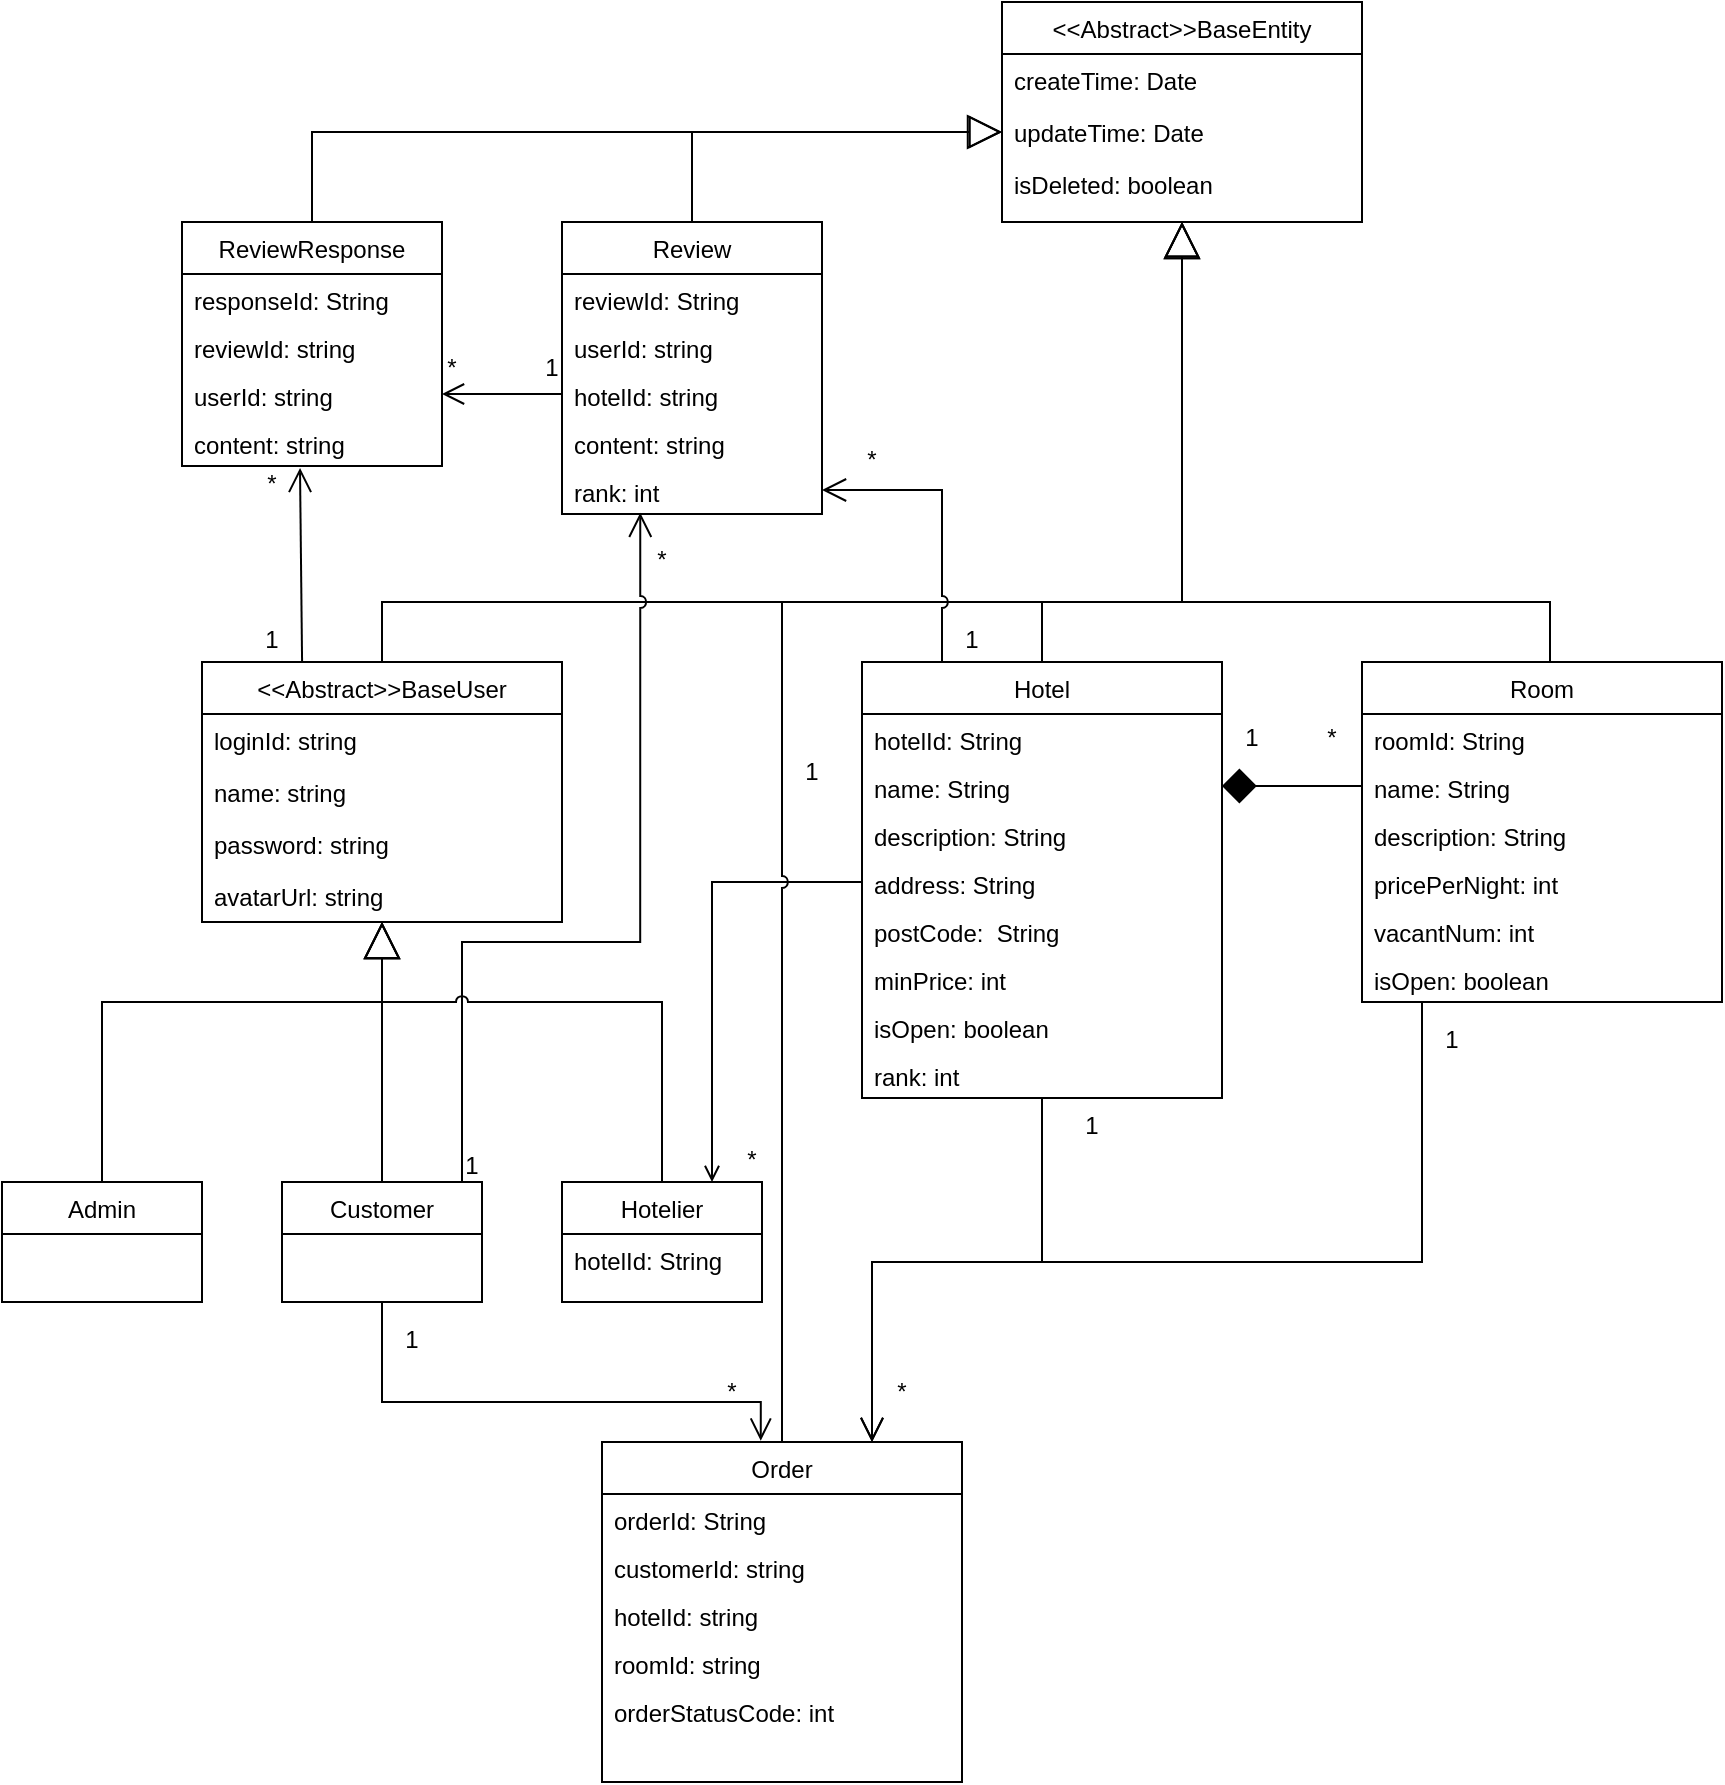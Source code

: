 <mxfile version="20.2.3" type="github">
  <diagram id="C5RBs43oDa-KdzZeNtuy" name="Page-1">
    <mxGraphModel dx="1394" dy="699" grid="1" gridSize="10" guides="1" tooltips="1" connect="1" arrows="1" fold="1" page="1" pageScale="1" pageWidth="827" pageHeight="1169" math="0" shadow="0">
      <root>
        <mxCell id="WIyWlLk6GJQsqaUBKTNV-0" />
        <mxCell id="WIyWlLk6GJQsqaUBKTNV-1" parent="WIyWlLk6GJQsqaUBKTNV-0" />
        <mxCell id="auJOayeI8-Ruqiid-69b-0" value="&lt;&lt;Abstract&gt;&gt;BaseEntity" style="swimlane;fontStyle=0;align=center;verticalAlign=top;childLayout=stackLayout;horizontal=1;startSize=26;horizontalStack=0;resizeParent=1;resizeLast=0;collapsible=1;marginBottom=0;rounded=0;shadow=0;strokeWidth=1;" vertex="1" parent="WIyWlLk6GJQsqaUBKTNV-1">
          <mxGeometry x="140" y="100" width="180" height="110" as="geometry">
            <mxRectangle x="130" y="380" width="160" height="26" as="alternateBounds" />
          </mxGeometry>
        </mxCell>
        <mxCell id="auJOayeI8-Ruqiid-69b-1" value="createTime: Date" style="text;align=left;verticalAlign=top;spacingLeft=4;spacingRight=4;overflow=hidden;rotatable=0;points=[[0,0.5],[1,0.5]];portConstraint=eastwest;" vertex="1" parent="auJOayeI8-Ruqiid-69b-0">
          <mxGeometry y="26" width="180" height="26" as="geometry" />
        </mxCell>
        <mxCell id="auJOayeI8-Ruqiid-69b-2" value="updateTime: Date" style="text;align=left;verticalAlign=top;spacingLeft=4;spacingRight=4;overflow=hidden;rotatable=0;points=[[0,0.5],[1,0.5]];portConstraint=eastwest;rounded=0;shadow=0;html=0;" vertex="1" parent="auJOayeI8-Ruqiid-69b-0">
          <mxGeometry y="52" width="180" height="26" as="geometry" />
        </mxCell>
        <mxCell id="auJOayeI8-Ruqiid-69b-6" value="isDeleted: boolean" style="text;align=left;verticalAlign=top;spacingLeft=4;spacingRight=4;overflow=hidden;rotatable=0;points=[[0,0.5],[1,0.5]];portConstraint=eastwest;rounded=0;shadow=0;html=0;" vertex="1" parent="auJOayeI8-Ruqiid-69b-0">
          <mxGeometry y="78" width="180" height="26" as="geometry" />
        </mxCell>
        <mxCell id="auJOayeI8-Ruqiid-69b-11" style="edgeStyle=orthogonalEdgeStyle;rounded=0;orthogonalLoop=1;jettySize=auto;html=1;entryX=0.5;entryY=1;entryDx=0;entryDy=0;exitX=0.5;exitY=0;exitDx=0;exitDy=0;endArrow=block;endFill=0;strokeWidth=1;endSize=16;" edge="1" parent="WIyWlLk6GJQsqaUBKTNV-1" source="auJOayeI8-Ruqiid-69b-7" target="auJOayeI8-Ruqiid-69b-0">
          <mxGeometry relative="1" as="geometry">
            <Array as="points">
              <mxPoint x="-170" y="400" />
              <mxPoint x="230" y="400" />
            </Array>
          </mxGeometry>
        </mxCell>
        <mxCell id="auJOayeI8-Ruqiid-69b-82" style="edgeStyle=orthogonalEdgeStyle;rounded=0;jumpStyle=arc;orthogonalLoop=1;jettySize=auto;html=1;entryX=0.454;entryY=1.04;entryDx=0;entryDy=0;entryPerimeter=0;startArrow=none;startFill=0;endArrow=open;endFill=0;startSize=15;endSize=10;targetPerimeterSpacing=0;strokeWidth=1;exitX=0.278;exitY=0;exitDx=0;exitDy=0;exitPerimeter=0;" edge="1" parent="WIyWlLk6GJQsqaUBKTNV-1" source="auJOayeI8-Ruqiid-69b-7" target="auJOayeI8-Ruqiid-69b-68">
          <mxGeometry relative="1" as="geometry" />
        </mxCell>
        <mxCell id="auJOayeI8-Ruqiid-69b-7" value="&lt;&lt;Abstract&gt;&gt;BaseUser" style="swimlane;fontStyle=0;align=center;verticalAlign=top;childLayout=stackLayout;horizontal=1;startSize=26;horizontalStack=0;resizeParent=1;resizeLast=0;collapsible=1;marginBottom=0;rounded=0;shadow=0;strokeWidth=1;" vertex="1" parent="WIyWlLk6GJQsqaUBKTNV-1">
          <mxGeometry x="-260" y="430" width="180" height="130" as="geometry">
            <mxRectangle x="130" y="380" width="160" height="26" as="alternateBounds" />
          </mxGeometry>
        </mxCell>
        <mxCell id="auJOayeI8-Ruqiid-69b-8" value="loginId: string" style="text;align=left;verticalAlign=top;spacingLeft=4;spacingRight=4;overflow=hidden;rotatable=0;points=[[0,0.5],[1,0.5]];portConstraint=eastwest;" vertex="1" parent="auJOayeI8-Ruqiid-69b-7">
          <mxGeometry y="26" width="180" height="26" as="geometry" />
        </mxCell>
        <mxCell id="auJOayeI8-Ruqiid-69b-47" value="name: string" style="text;align=left;verticalAlign=top;spacingLeft=4;spacingRight=4;overflow=hidden;rotatable=0;points=[[0,0.5],[1,0.5]];portConstraint=eastwest;" vertex="1" parent="auJOayeI8-Ruqiid-69b-7">
          <mxGeometry y="52" width="180" height="26" as="geometry" />
        </mxCell>
        <mxCell id="auJOayeI8-Ruqiid-69b-9" value="password: string" style="text;align=left;verticalAlign=top;spacingLeft=4;spacingRight=4;overflow=hidden;rotatable=0;points=[[0,0.5],[1,0.5]];portConstraint=eastwest;rounded=0;shadow=0;html=0;" vertex="1" parent="auJOayeI8-Ruqiid-69b-7">
          <mxGeometry y="78" width="180" height="26" as="geometry" />
        </mxCell>
        <mxCell id="auJOayeI8-Ruqiid-69b-10" value="avatarUrl: string" style="text;align=left;verticalAlign=top;spacingLeft=4;spacingRight=4;overflow=hidden;rotatable=0;points=[[0,0.5],[1,0.5]];portConstraint=eastwest;rounded=0;shadow=0;html=0;" vertex="1" parent="auJOayeI8-Ruqiid-69b-7">
          <mxGeometry y="104" width="180" height="26" as="geometry" />
        </mxCell>
        <mxCell id="auJOayeI8-Ruqiid-69b-16" style="edgeStyle=orthogonalEdgeStyle;rounded=0;orthogonalLoop=1;jettySize=auto;html=1;entryX=0.5;entryY=1;entryDx=0;entryDy=0;endArrow=block;endFill=0;endSize=16;strokeWidth=1;exitX=0.5;exitY=0;exitDx=0;exitDy=0;" edge="1" parent="WIyWlLk6GJQsqaUBKTNV-1" source="auJOayeI8-Ruqiid-69b-12" target="auJOayeI8-Ruqiid-69b-7">
          <mxGeometry relative="1" as="geometry">
            <Array as="points">
              <mxPoint x="-310" y="600" />
              <mxPoint x="-170" y="600" />
            </Array>
          </mxGeometry>
        </mxCell>
        <mxCell id="auJOayeI8-Ruqiid-69b-12" value="Admin" style="swimlane;fontStyle=0;align=center;verticalAlign=top;childLayout=stackLayout;horizontal=1;startSize=26;horizontalStack=0;resizeParent=1;resizeLast=0;collapsible=1;marginBottom=0;rounded=0;shadow=0;strokeWidth=1;" vertex="1" parent="WIyWlLk6GJQsqaUBKTNV-1">
          <mxGeometry x="-360" y="690" width="100" height="60" as="geometry">
            <mxRectangle x="130" y="380" width="160" height="26" as="alternateBounds" />
          </mxGeometry>
        </mxCell>
        <mxCell id="auJOayeI8-Ruqiid-69b-18" style="edgeStyle=orthogonalEdgeStyle;rounded=0;orthogonalLoop=1;jettySize=auto;html=1;endArrow=block;endFill=0;endSize=16;strokeWidth=1;" edge="1" parent="WIyWlLk6GJQsqaUBKTNV-1" source="auJOayeI8-Ruqiid-69b-17">
          <mxGeometry relative="1" as="geometry">
            <mxPoint x="-170" y="560" as="targetPoint" />
          </mxGeometry>
        </mxCell>
        <mxCell id="auJOayeI8-Ruqiid-69b-62" style="edgeStyle=orthogonalEdgeStyle;rounded=0;orthogonalLoop=1;jettySize=auto;html=1;entryX=0.441;entryY=-0.004;entryDx=0;entryDy=0;entryPerimeter=0;startArrow=none;startFill=0;endArrow=open;endFill=0;startSize=15;endSize=9;targetPerimeterSpacing=0;strokeWidth=1;" edge="1" parent="WIyWlLk6GJQsqaUBKTNV-1" source="auJOayeI8-Ruqiid-69b-17" target="auJOayeI8-Ruqiid-69b-21">
          <mxGeometry relative="1" as="geometry">
            <Array as="points">
              <mxPoint x="-170" y="800" />
              <mxPoint x="19" y="800" />
            </Array>
          </mxGeometry>
        </mxCell>
        <mxCell id="auJOayeI8-Ruqiid-69b-79" style="edgeStyle=orthogonalEdgeStyle;rounded=0;jumpStyle=arc;orthogonalLoop=1;jettySize=auto;html=1;startArrow=none;startFill=0;endArrow=open;endFill=0;startSize=15;endSize=10;targetPerimeterSpacing=0;strokeWidth=1;entryX=0.301;entryY=0.975;entryDx=0;entryDy=0;entryPerimeter=0;" edge="1" parent="WIyWlLk6GJQsqaUBKTNV-1" source="auJOayeI8-Ruqiid-69b-17" target="auJOayeI8-Ruqiid-69b-69">
          <mxGeometry relative="1" as="geometry">
            <mxPoint x="-40" y="370" as="targetPoint" />
            <Array as="points">
              <mxPoint x="-130" y="570" />
              <mxPoint x="-41" y="570" />
            </Array>
          </mxGeometry>
        </mxCell>
        <mxCell id="auJOayeI8-Ruqiid-69b-17" value="Customer" style="swimlane;fontStyle=0;align=center;verticalAlign=top;childLayout=stackLayout;horizontal=1;startSize=26;horizontalStack=0;resizeParent=1;resizeLast=0;collapsible=1;marginBottom=0;rounded=0;shadow=0;strokeWidth=1;" vertex="1" parent="WIyWlLk6GJQsqaUBKTNV-1">
          <mxGeometry x="-220" y="690" width="100" height="60" as="geometry">
            <mxRectangle x="130" y="380" width="160" height="26" as="alternateBounds" />
          </mxGeometry>
        </mxCell>
        <mxCell id="auJOayeI8-Ruqiid-69b-20" style="edgeStyle=orthogonalEdgeStyle;rounded=0;orthogonalLoop=1;jettySize=auto;html=1;endArrow=block;endFill=0;endSize=16;strokeWidth=1;jumpStyle=arc;" edge="1" parent="WIyWlLk6GJQsqaUBKTNV-1" source="auJOayeI8-Ruqiid-69b-19">
          <mxGeometry relative="1" as="geometry">
            <mxPoint x="-170" y="560" as="targetPoint" />
            <Array as="points">
              <mxPoint x="-30" y="600" />
              <mxPoint x="-170" y="600" />
            </Array>
          </mxGeometry>
        </mxCell>
        <mxCell id="auJOayeI8-Ruqiid-69b-33" style="edgeStyle=orthogonalEdgeStyle;rounded=0;orthogonalLoop=1;jettySize=auto;html=1;entryX=0;entryY=0.5;entryDx=0;entryDy=0;endArrow=none;endFill=0;endSize=10;strokeWidth=1;exitX=0.75;exitY=0;exitDx=0;exitDy=0;startArrow=open;startFill=0;" edge="1" parent="WIyWlLk6GJQsqaUBKTNV-1" source="auJOayeI8-Ruqiid-69b-19" target="auJOayeI8-Ruqiid-69b-28">
          <mxGeometry relative="1" as="geometry" />
        </mxCell>
        <mxCell id="auJOayeI8-Ruqiid-69b-19" value="Hotelier" style="swimlane;fontStyle=0;align=center;verticalAlign=top;childLayout=stackLayout;horizontal=1;startSize=26;horizontalStack=0;resizeParent=1;resizeLast=0;collapsible=1;marginBottom=0;rounded=0;shadow=0;strokeWidth=1;" vertex="1" parent="WIyWlLk6GJQsqaUBKTNV-1">
          <mxGeometry x="-80" y="690" width="100" height="60" as="geometry">
            <mxRectangle x="130" y="380" width="160" height="26" as="alternateBounds" />
          </mxGeometry>
        </mxCell>
        <mxCell id="auJOayeI8-Ruqiid-69b-37" value="hotelId: String&#xa;" style="text;align=left;verticalAlign=top;spacingLeft=4;spacingRight=4;overflow=hidden;rotatable=0;points=[[0,0.5],[1,0.5]];portConstraint=eastwest;" vertex="1" parent="auJOayeI8-Ruqiid-69b-19">
          <mxGeometry y="26" width="100" height="24" as="geometry" />
        </mxCell>
        <mxCell id="auJOayeI8-Ruqiid-69b-78" style="edgeStyle=orthogonalEdgeStyle;rounded=0;orthogonalLoop=1;jettySize=auto;html=1;startArrow=none;startFill=0;endArrow=none;endFill=0;startSize=15;endSize=14;targetPerimeterSpacing=0;strokeWidth=1;jumpStyle=arc;" edge="1" parent="WIyWlLk6GJQsqaUBKTNV-1" source="auJOayeI8-Ruqiid-69b-21">
          <mxGeometry relative="1" as="geometry">
            <mxPoint x="30" y="400" as="targetPoint" />
            <Array as="points">
              <mxPoint x="30" y="400" />
            </Array>
          </mxGeometry>
        </mxCell>
        <mxCell id="auJOayeI8-Ruqiid-69b-21" value="Order" style="swimlane;fontStyle=0;align=center;verticalAlign=top;childLayout=stackLayout;horizontal=1;startSize=26;horizontalStack=0;resizeParent=1;resizeLast=0;collapsible=1;marginBottom=0;rounded=0;shadow=0;strokeWidth=1;" vertex="1" parent="WIyWlLk6GJQsqaUBKTNV-1">
          <mxGeometry x="-60" y="820" width="180" height="170" as="geometry">
            <mxRectangle x="130" y="380" width="160" height="26" as="alternateBounds" />
          </mxGeometry>
        </mxCell>
        <mxCell id="auJOayeI8-Ruqiid-69b-22" value="orderId: String&#xa;" style="text;align=left;verticalAlign=top;spacingLeft=4;spacingRight=4;overflow=hidden;rotatable=0;points=[[0,0.5],[1,0.5]];portConstraint=eastwest;" vertex="1" parent="auJOayeI8-Ruqiid-69b-21">
          <mxGeometry y="26" width="180" height="24" as="geometry" />
        </mxCell>
        <mxCell id="auJOayeI8-Ruqiid-69b-23" value="customerId: string" style="text;align=left;verticalAlign=top;spacingLeft=4;spacingRight=4;overflow=hidden;rotatable=0;points=[[0,0.5],[1,0.5]];portConstraint=eastwest;" vertex="1" parent="auJOayeI8-Ruqiid-69b-21">
          <mxGeometry y="50" width="180" height="24" as="geometry" />
        </mxCell>
        <mxCell id="auJOayeI8-Ruqiid-69b-25" value="hotelId: string" style="text;align=left;verticalAlign=top;spacingLeft=4;spacingRight=4;overflow=hidden;rotatable=0;points=[[0,0.5],[1,0.5]];portConstraint=eastwest;" vertex="1" parent="auJOayeI8-Ruqiid-69b-21">
          <mxGeometry y="74" width="180" height="24" as="geometry" />
        </mxCell>
        <mxCell id="auJOayeI8-Ruqiid-69b-24" value="roomId: string" style="text;align=left;verticalAlign=top;spacingLeft=4;spacingRight=4;overflow=hidden;rotatable=0;points=[[0,0.5],[1,0.5]];portConstraint=eastwest;" vertex="1" parent="auJOayeI8-Ruqiid-69b-21">
          <mxGeometry y="98" width="180" height="24" as="geometry" />
        </mxCell>
        <mxCell id="auJOayeI8-Ruqiid-69b-34" value="orderStatusCode: int" style="text;align=left;verticalAlign=top;spacingLeft=4;spacingRight=4;overflow=hidden;rotatable=0;points=[[0,0.5],[1,0.5]];portConstraint=eastwest;" vertex="1" parent="auJOayeI8-Ruqiid-69b-21">
          <mxGeometry y="122" width="180" height="24" as="geometry" />
        </mxCell>
        <mxCell id="auJOayeI8-Ruqiid-69b-31" style="edgeStyle=orthogonalEdgeStyle;rounded=0;orthogonalLoop=1;jettySize=auto;html=1;endArrow=block;endFill=0;endSize=16;strokeWidth=1;" edge="1" parent="WIyWlLk6GJQsqaUBKTNV-1" source="auJOayeI8-Ruqiid-69b-26">
          <mxGeometry relative="1" as="geometry">
            <mxPoint x="230" y="210" as="targetPoint" />
            <Array as="points">
              <mxPoint x="160" y="400" />
              <mxPoint x="230" y="400" />
            </Array>
          </mxGeometry>
        </mxCell>
        <mxCell id="auJOayeI8-Ruqiid-69b-42" style="edgeStyle=orthogonalEdgeStyle;rounded=0;orthogonalLoop=1;jettySize=auto;html=1;entryX=0;entryY=0.5;entryDx=0;entryDy=0;startArrow=diamond;startFill=1;endArrow=none;endFill=0;endSize=10;strokeWidth=1;targetPerimeterSpacing=0;startSize=15;exitX=1;exitY=0.5;exitDx=0;exitDy=0;" edge="1" parent="WIyWlLk6GJQsqaUBKTNV-1" source="auJOayeI8-Ruqiid-69b-46" target="auJOayeI8-Ruqiid-69b-40">
          <mxGeometry relative="1" as="geometry" />
        </mxCell>
        <mxCell id="auJOayeI8-Ruqiid-69b-85" style="edgeStyle=orthogonalEdgeStyle;rounded=0;jumpStyle=arc;orthogonalLoop=1;jettySize=auto;html=1;entryX=1;entryY=0.5;entryDx=0;entryDy=0;startArrow=none;startFill=0;endArrow=open;endFill=0;startSize=15;endSize=10;targetPerimeterSpacing=0;strokeWidth=1;" edge="1" parent="WIyWlLk6GJQsqaUBKTNV-1" source="auJOayeI8-Ruqiid-69b-26" target="auJOayeI8-Ruqiid-69b-69">
          <mxGeometry relative="1" as="geometry">
            <Array as="points">
              <mxPoint x="110" y="344" />
            </Array>
          </mxGeometry>
        </mxCell>
        <mxCell id="auJOayeI8-Ruqiid-69b-90" style="edgeStyle=orthogonalEdgeStyle;rounded=0;jumpStyle=arc;orthogonalLoop=1;jettySize=auto;html=1;entryX=0.75;entryY=0;entryDx=0;entryDy=0;startArrow=none;startFill=0;endArrow=open;endFill=0;startSize=15;endSize=10;targetPerimeterSpacing=0;strokeWidth=1;" edge="1" parent="WIyWlLk6GJQsqaUBKTNV-1" source="auJOayeI8-Ruqiid-69b-26" target="auJOayeI8-Ruqiid-69b-21">
          <mxGeometry relative="1" as="geometry">
            <Array as="points">
              <mxPoint x="160" y="730" />
              <mxPoint x="75" y="730" />
            </Array>
          </mxGeometry>
        </mxCell>
        <mxCell id="auJOayeI8-Ruqiid-69b-26" value="Hotel" style="swimlane;fontStyle=0;align=center;verticalAlign=top;childLayout=stackLayout;horizontal=1;startSize=26;horizontalStack=0;resizeParent=1;resizeLast=0;collapsible=1;marginBottom=0;rounded=0;shadow=0;strokeWidth=1;" vertex="1" parent="WIyWlLk6GJQsqaUBKTNV-1">
          <mxGeometry x="70" y="430" width="180" height="218" as="geometry">
            <mxRectangle x="130" y="380" width="160" height="26" as="alternateBounds" />
          </mxGeometry>
        </mxCell>
        <mxCell id="auJOayeI8-Ruqiid-69b-27" value="hotelId: String&#xa;" style="text;align=left;verticalAlign=top;spacingLeft=4;spacingRight=4;overflow=hidden;rotatable=0;points=[[0,0.5],[1,0.5]];portConstraint=eastwest;" vertex="1" parent="auJOayeI8-Ruqiid-69b-26">
          <mxGeometry y="26" width="180" height="24" as="geometry" />
        </mxCell>
        <mxCell id="auJOayeI8-Ruqiid-69b-46" value="name: String" style="text;align=left;verticalAlign=top;spacingLeft=4;spacingRight=4;overflow=hidden;rotatable=0;points=[[0,0.5],[1,0.5]];portConstraint=eastwest;" vertex="1" parent="auJOayeI8-Ruqiid-69b-26">
          <mxGeometry y="50" width="180" height="24" as="geometry" />
        </mxCell>
        <mxCell id="auJOayeI8-Ruqiid-69b-55" value="description: String" style="text;align=left;verticalAlign=top;spacingLeft=4;spacingRight=4;overflow=hidden;rotatable=0;points=[[0,0.5],[1,0.5]];portConstraint=eastwest;" vertex="1" parent="auJOayeI8-Ruqiid-69b-26">
          <mxGeometry y="74" width="180" height="24" as="geometry" />
        </mxCell>
        <mxCell id="auJOayeI8-Ruqiid-69b-28" value="address: String" style="text;align=left;verticalAlign=top;spacingLeft=4;spacingRight=4;overflow=hidden;rotatable=0;points=[[0,0.5],[1,0.5]];portConstraint=eastwest;" vertex="1" parent="auJOayeI8-Ruqiid-69b-26">
          <mxGeometry y="98" width="180" height="24" as="geometry" />
        </mxCell>
        <mxCell id="auJOayeI8-Ruqiid-69b-32" value="postCode:  String" style="text;align=left;verticalAlign=top;spacingLeft=4;spacingRight=4;overflow=hidden;rotatable=0;points=[[0,0.5],[1,0.5]];portConstraint=eastwest;" vertex="1" parent="auJOayeI8-Ruqiid-69b-26">
          <mxGeometry y="122" width="180" height="24" as="geometry" />
        </mxCell>
        <mxCell id="auJOayeI8-Ruqiid-69b-48" value="minPrice: int" style="text;align=left;verticalAlign=top;spacingLeft=4;spacingRight=4;overflow=hidden;rotatable=0;points=[[0,0.5],[1,0.5]];portConstraint=eastwest;" vertex="1" parent="auJOayeI8-Ruqiid-69b-26">
          <mxGeometry y="146" width="180" height="24" as="geometry" />
        </mxCell>
        <mxCell id="auJOayeI8-Ruqiid-69b-50" value="isOpen: boolean" style="text;align=left;verticalAlign=top;spacingLeft=4;spacingRight=4;overflow=hidden;rotatable=0;points=[[0,0.5],[1,0.5]];portConstraint=eastwest;" vertex="1" parent="auJOayeI8-Ruqiid-69b-26">
          <mxGeometry y="170" width="180" height="24" as="geometry" />
        </mxCell>
        <mxCell id="auJOayeI8-Ruqiid-69b-63" value="rank: int" style="text;align=left;verticalAlign=top;spacingLeft=4;spacingRight=4;overflow=hidden;rotatable=0;points=[[0,0.5],[1,0.5]];portConstraint=eastwest;" vertex="1" parent="auJOayeI8-Ruqiid-69b-26">
          <mxGeometry y="194" width="180" height="24" as="geometry" />
        </mxCell>
        <mxCell id="auJOayeI8-Ruqiid-69b-35" value="1" style="text;html=1;strokeColor=none;fillColor=none;align=center;verticalAlign=middle;whiteSpace=wrap;rounded=0;" vertex="1" parent="WIyWlLk6GJQsqaUBKTNV-1">
          <mxGeometry x="20" y="476.5" width="50" height="17" as="geometry" />
        </mxCell>
        <mxCell id="auJOayeI8-Ruqiid-69b-36" value="*" style="text;html=1;strokeColor=none;fillColor=none;align=center;verticalAlign=middle;whiteSpace=wrap;rounded=0;" vertex="1" parent="WIyWlLk6GJQsqaUBKTNV-1">
          <mxGeometry x="-10" y="670" width="50" height="17" as="geometry" />
        </mxCell>
        <mxCell id="auJOayeI8-Ruqiid-69b-43" style="edgeStyle=orthogonalEdgeStyle;rounded=0;orthogonalLoop=1;jettySize=auto;html=1;startArrow=none;startFill=0;endArrow=block;endFill=0;startSize=15;endSize=15;targetPerimeterSpacing=0;strokeWidth=1;entryX=0.5;entryY=1;entryDx=0;entryDy=0;" edge="1" parent="WIyWlLk6GJQsqaUBKTNV-1" source="auJOayeI8-Ruqiid-69b-38" target="auJOayeI8-Ruqiid-69b-0">
          <mxGeometry relative="1" as="geometry">
            <mxPoint x="230" y="370" as="targetPoint" />
            <Array as="points">
              <mxPoint x="414" y="400" />
              <mxPoint x="230" y="400" />
            </Array>
          </mxGeometry>
        </mxCell>
        <mxCell id="auJOayeI8-Ruqiid-69b-91" style="edgeStyle=orthogonalEdgeStyle;rounded=0;jumpStyle=none;orthogonalLoop=1;jettySize=auto;html=1;entryX=0.75;entryY=0;entryDx=0;entryDy=0;startArrow=none;startFill=0;endArrow=open;endFill=0;startSize=15;endSize=10;targetPerimeterSpacing=0;strokeWidth=1;" edge="1" parent="WIyWlLk6GJQsqaUBKTNV-1" source="auJOayeI8-Ruqiid-69b-38" target="auJOayeI8-Ruqiid-69b-21">
          <mxGeometry relative="1" as="geometry">
            <Array as="points">
              <mxPoint x="350" y="730" />
              <mxPoint x="75" y="730" />
            </Array>
          </mxGeometry>
        </mxCell>
        <mxCell id="auJOayeI8-Ruqiid-69b-38" value="Room" style="swimlane;fontStyle=0;align=center;verticalAlign=top;childLayout=stackLayout;horizontal=1;startSize=26;horizontalStack=0;resizeParent=1;resizeLast=0;collapsible=1;marginBottom=0;rounded=0;shadow=0;strokeWidth=1;" vertex="1" parent="WIyWlLk6GJQsqaUBKTNV-1">
          <mxGeometry x="320" y="430" width="180" height="170" as="geometry">
            <mxRectangle x="130" y="380" width="160" height="26" as="alternateBounds" />
          </mxGeometry>
        </mxCell>
        <mxCell id="auJOayeI8-Ruqiid-69b-39" value="roomId: String&#xa;" style="text;align=left;verticalAlign=top;spacingLeft=4;spacingRight=4;overflow=hidden;rotatable=0;points=[[0,0.5],[1,0.5]];portConstraint=eastwest;" vertex="1" parent="auJOayeI8-Ruqiid-69b-38">
          <mxGeometry y="26" width="180" height="24" as="geometry" />
        </mxCell>
        <mxCell id="auJOayeI8-Ruqiid-69b-40" value="name: String" style="text;align=left;verticalAlign=top;spacingLeft=4;spacingRight=4;overflow=hidden;rotatable=0;points=[[0,0.5],[1,0.5]];portConstraint=eastwest;" vertex="1" parent="auJOayeI8-Ruqiid-69b-38">
          <mxGeometry y="50" width="180" height="24" as="geometry" />
        </mxCell>
        <mxCell id="auJOayeI8-Ruqiid-69b-54" value="description: String" style="text;align=left;verticalAlign=top;spacingLeft=4;spacingRight=4;overflow=hidden;rotatable=0;points=[[0,0.5],[1,0.5]];portConstraint=eastwest;" vertex="1" parent="auJOayeI8-Ruqiid-69b-38">
          <mxGeometry y="74" width="180" height="24" as="geometry" />
        </mxCell>
        <mxCell id="auJOayeI8-Ruqiid-69b-41" value="pricePerNight: int" style="text;align=left;verticalAlign=top;spacingLeft=4;spacingRight=4;overflow=hidden;rotatable=0;points=[[0,0.5],[1,0.5]];portConstraint=eastwest;" vertex="1" parent="auJOayeI8-Ruqiid-69b-38">
          <mxGeometry y="98" width="180" height="24" as="geometry" />
        </mxCell>
        <mxCell id="auJOayeI8-Ruqiid-69b-49" value="vacantNum: int" style="text;align=left;verticalAlign=top;spacingLeft=4;spacingRight=4;overflow=hidden;rotatable=0;points=[[0,0.5],[1,0.5]];portConstraint=eastwest;" vertex="1" parent="auJOayeI8-Ruqiid-69b-38">
          <mxGeometry y="122" width="180" height="24" as="geometry" />
        </mxCell>
        <mxCell id="auJOayeI8-Ruqiid-69b-51" value="isOpen: boolean" style="text;align=left;verticalAlign=top;spacingLeft=4;spacingRight=4;overflow=hidden;rotatable=0;points=[[0,0.5],[1,0.5]];portConstraint=eastwest;" vertex="1" parent="auJOayeI8-Ruqiid-69b-38">
          <mxGeometry y="146" width="180" height="24" as="geometry" />
        </mxCell>
        <mxCell id="auJOayeI8-Ruqiid-69b-44" value="1" style="text;html=1;strokeColor=none;fillColor=none;align=center;verticalAlign=middle;whiteSpace=wrap;rounded=0;" vertex="1" parent="WIyWlLk6GJQsqaUBKTNV-1">
          <mxGeometry x="250" y="459.5" width="30" height="17" as="geometry" />
        </mxCell>
        <mxCell id="auJOayeI8-Ruqiid-69b-45" value="*" style="text;html=1;strokeColor=none;fillColor=none;align=center;verticalAlign=middle;whiteSpace=wrap;rounded=0;" vertex="1" parent="WIyWlLk6GJQsqaUBKTNV-1">
          <mxGeometry x="290" y="459.5" width="30" height="17" as="geometry" />
        </mxCell>
        <mxCell id="auJOayeI8-Ruqiid-69b-71" style="edgeStyle=orthogonalEdgeStyle;rounded=0;orthogonalLoop=1;jettySize=auto;html=1;startArrow=none;startFill=0;endArrow=open;endFill=0;startSize=15;endSize=9;targetPerimeterSpacing=0;strokeWidth=1;entryX=1;entryY=0.5;entryDx=0;entryDy=0;" edge="1" parent="WIyWlLk6GJQsqaUBKTNV-1" source="auJOayeI8-Ruqiid-69b-56" target="auJOayeI8-Ruqiid-69b-74">
          <mxGeometry relative="1" as="geometry">
            <Array as="points">
              <mxPoint x="-90" y="296" />
              <mxPoint x="-90" y="296" />
            </Array>
          </mxGeometry>
        </mxCell>
        <mxCell id="auJOayeI8-Ruqiid-69b-76" style="edgeStyle=orthogonalEdgeStyle;rounded=0;orthogonalLoop=1;jettySize=auto;html=1;entryX=0;entryY=0.5;entryDx=0;entryDy=0;startArrow=none;startFill=0;endArrow=block;endFill=0;startSize=15;endSize=14;targetPerimeterSpacing=0;strokeWidth=1;" edge="1" parent="WIyWlLk6GJQsqaUBKTNV-1" source="auJOayeI8-Ruqiid-69b-56" target="auJOayeI8-Ruqiid-69b-2">
          <mxGeometry relative="1" as="geometry" />
        </mxCell>
        <mxCell id="auJOayeI8-Ruqiid-69b-56" value="Review" style="swimlane;fontStyle=0;align=center;verticalAlign=top;childLayout=stackLayout;horizontal=1;startSize=26;horizontalStack=0;resizeParent=1;resizeLast=0;collapsible=1;marginBottom=0;rounded=0;shadow=0;strokeWidth=1;" vertex="1" parent="WIyWlLk6GJQsqaUBKTNV-1">
          <mxGeometry x="-80" y="210" width="130" height="146" as="geometry">
            <mxRectangle x="130" y="380" width="160" height="26" as="alternateBounds" />
          </mxGeometry>
        </mxCell>
        <mxCell id="auJOayeI8-Ruqiid-69b-57" value="reviewId: String&#xa;" style="text;align=left;verticalAlign=top;spacingLeft=4;spacingRight=4;overflow=hidden;rotatable=0;points=[[0,0.5],[1,0.5]];portConstraint=eastwest;" vertex="1" parent="auJOayeI8-Ruqiid-69b-56">
          <mxGeometry y="26" width="130" height="24" as="geometry" />
        </mxCell>
        <mxCell id="auJOayeI8-Ruqiid-69b-58" value="userId: string" style="text;align=left;verticalAlign=top;spacingLeft=4;spacingRight=4;overflow=hidden;rotatable=0;points=[[0,0.5],[1,0.5]];portConstraint=eastwest;" vertex="1" parent="auJOayeI8-Ruqiid-69b-56">
          <mxGeometry y="50" width="130" height="24" as="geometry" />
        </mxCell>
        <mxCell id="auJOayeI8-Ruqiid-69b-59" value="hotelId: string" style="text;align=left;verticalAlign=top;spacingLeft=4;spacingRight=4;overflow=hidden;rotatable=0;points=[[0,0.5],[1,0.5]];portConstraint=eastwest;" vertex="1" parent="auJOayeI8-Ruqiid-69b-56">
          <mxGeometry y="74" width="130" height="24" as="geometry" />
        </mxCell>
        <mxCell id="auJOayeI8-Ruqiid-69b-60" value="content: string" style="text;align=left;verticalAlign=top;spacingLeft=4;spacingRight=4;overflow=hidden;rotatable=0;points=[[0,0.5],[1,0.5]];portConstraint=eastwest;" vertex="1" parent="auJOayeI8-Ruqiid-69b-56">
          <mxGeometry y="98" width="130" height="24" as="geometry" />
        </mxCell>
        <mxCell id="auJOayeI8-Ruqiid-69b-69" value="rank: int" style="text;align=left;verticalAlign=top;spacingLeft=4;spacingRight=4;overflow=hidden;rotatable=0;points=[[0,0.5],[1,0.5]];portConstraint=eastwest;" vertex="1" parent="auJOayeI8-Ruqiid-69b-56">
          <mxGeometry y="122" width="130" height="24" as="geometry" />
        </mxCell>
        <mxCell id="auJOayeI8-Ruqiid-69b-77" style="edgeStyle=orthogonalEdgeStyle;rounded=0;orthogonalLoop=1;jettySize=auto;html=1;entryX=0;entryY=0.5;entryDx=0;entryDy=0;startArrow=none;startFill=0;endArrow=block;endFill=0;startSize=15;endSize=15;targetPerimeterSpacing=0;strokeWidth=1;" edge="1" parent="WIyWlLk6GJQsqaUBKTNV-1" source="auJOayeI8-Ruqiid-69b-64" target="auJOayeI8-Ruqiid-69b-2">
          <mxGeometry relative="1" as="geometry" />
        </mxCell>
        <mxCell id="auJOayeI8-Ruqiid-69b-64" value="ReviewResponse" style="swimlane;fontStyle=0;align=center;verticalAlign=top;childLayout=stackLayout;horizontal=1;startSize=26;horizontalStack=0;resizeParent=1;resizeLast=0;collapsible=1;marginBottom=0;rounded=0;shadow=0;strokeWidth=1;" vertex="1" parent="WIyWlLk6GJQsqaUBKTNV-1">
          <mxGeometry x="-270" y="210" width="130" height="122" as="geometry">
            <mxRectangle x="130" y="380" width="160" height="26" as="alternateBounds" />
          </mxGeometry>
        </mxCell>
        <mxCell id="auJOayeI8-Ruqiid-69b-65" value="responseId: String&#xa;" style="text;align=left;verticalAlign=top;spacingLeft=4;spacingRight=4;overflow=hidden;rotatable=0;points=[[0,0.5],[1,0.5]];portConstraint=eastwest;" vertex="1" parent="auJOayeI8-Ruqiid-69b-64">
          <mxGeometry y="26" width="130" height="24" as="geometry" />
        </mxCell>
        <mxCell id="auJOayeI8-Ruqiid-69b-66" value="reviewId: string" style="text;align=left;verticalAlign=top;spacingLeft=4;spacingRight=4;overflow=hidden;rotatable=0;points=[[0,0.5],[1,0.5]];portConstraint=eastwest;" vertex="1" parent="auJOayeI8-Ruqiid-69b-64">
          <mxGeometry y="50" width="130" height="24" as="geometry" />
        </mxCell>
        <mxCell id="auJOayeI8-Ruqiid-69b-74" value="userId: string" style="text;align=left;verticalAlign=top;spacingLeft=4;spacingRight=4;overflow=hidden;rotatable=0;points=[[0,0.5],[1,0.5]];portConstraint=eastwest;" vertex="1" parent="auJOayeI8-Ruqiid-69b-64">
          <mxGeometry y="74" width="130" height="24" as="geometry" />
        </mxCell>
        <mxCell id="auJOayeI8-Ruqiid-69b-68" value="content: string" style="text;align=left;verticalAlign=top;spacingLeft=4;spacingRight=4;overflow=hidden;rotatable=0;points=[[0,0.5],[1,0.5]];portConstraint=eastwest;" vertex="1" parent="auJOayeI8-Ruqiid-69b-64">
          <mxGeometry y="98" width="130" height="24" as="geometry" />
        </mxCell>
        <mxCell id="auJOayeI8-Ruqiid-69b-72" value="1" style="text;html=1;strokeColor=none;fillColor=none;align=center;verticalAlign=middle;whiteSpace=wrap;rounded=0;" vertex="1" parent="WIyWlLk6GJQsqaUBKTNV-1">
          <mxGeometry x="-110" y="274.5" width="50" height="17" as="geometry" />
        </mxCell>
        <mxCell id="auJOayeI8-Ruqiid-69b-73" value="*" style="text;html=1;strokeColor=none;fillColor=none;align=center;verticalAlign=middle;whiteSpace=wrap;rounded=0;" vertex="1" parent="WIyWlLk6GJQsqaUBKTNV-1">
          <mxGeometry x="-160" y="274.5" width="50" height="17" as="geometry" />
        </mxCell>
        <mxCell id="auJOayeI8-Ruqiid-69b-80" value="1" style="text;html=1;strokeColor=none;fillColor=none;align=center;verticalAlign=middle;whiteSpace=wrap;rounded=0;" vertex="1" parent="WIyWlLk6GJQsqaUBKTNV-1">
          <mxGeometry x="-150" y="673" width="50" height="17" as="geometry" />
        </mxCell>
        <mxCell id="auJOayeI8-Ruqiid-69b-81" value="*" style="text;html=1;strokeColor=none;fillColor=none;align=center;verticalAlign=middle;whiteSpace=wrap;rounded=0;" vertex="1" parent="WIyWlLk6GJQsqaUBKTNV-1">
          <mxGeometry x="-55" y="370" width="50" height="17" as="geometry" />
        </mxCell>
        <mxCell id="auJOayeI8-Ruqiid-69b-83" value="*" style="text;html=1;strokeColor=none;fillColor=none;align=center;verticalAlign=middle;whiteSpace=wrap;rounded=0;" vertex="1" parent="WIyWlLk6GJQsqaUBKTNV-1">
          <mxGeometry x="-250" y="332" width="50" height="17" as="geometry" />
        </mxCell>
        <mxCell id="auJOayeI8-Ruqiid-69b-84" value="1" style="text;html=1;strokeColor=none;fillColor=none;align=center;verticalAlign=middle;whiteSpace=wrap;rounded=0;" vertex="1" parent="WIyWlLk6GJQsqaUBKTNV-1">
          <mxGeometry x="-250" y="410" width="50" height="17" as="geometry" />
        </mxCell>
        <mxCell id="auJOayeI8-Ruqiid-69b-86" value="*" style="text;html=1;strokeColor=none;fillColor=none;align=center;verticalAlign=middle;whiteSpace=wrap;rounded=0;" vertex="1" parent="WIyWlLk6GJQsqaUBKTNV-1">
          <mxGeometry x="50" y="320" width="50" height="17" as="geometry" />
        </mxCell>
        <mxCell id="auJOayeI8-Ruqiid-69b-87" value="1" style="text;html=1;strokeColor=none;fillColor=none;align=center;verticalAlign=middle;whiteSpace=wrap;rounded=0;" vertex="1" parent="WIyWlLk6GJQsqaUBKTNV-1">
          <mxGeometry x="100" y="410" width="50" height="17" as="geometry" />
        </mxCell>
        <mxCell id="auJOayeI8-Ruqiid-69b-88" value="1" style="text;html=1;strokeColor=none;fillColor=none;align=center;verticalAlign=middle;whiteSpace=wrap;rounded=0;" vertex="1" parent="WIyWlLk6GJQsqaUBKTNV-1">
          <mxGeometry x="-170" y="760" width="30" height="17" as="geometry" />
        </mxCell>
        <mxCell id="auJOayeI8-Ruqiid-69b-89" value="*" style="text;html=1;strokeColor=none;fillColor=none;align=center;verticalAlign=middle;whiteSpace=wrap;rounded=0;" vertex="1" parent="WIyWlLk6GJQsqaUBKTNV-1">
          <mxGeometry x="-5" y="790" width="20" height="10" as="geometry" />
        </mxCell>
        <mxCell id="auJOayeI8-Ruqiid-69b-92" value="*" style="text;html=1;strokeColor=none;fillColor=none;align=center;verticalAlign=middle;whiteSpace=wrap;rounded=0;" vertex="1" parent="WIyWlLk6GJQsqaUBKTNV-1">
          <mxGeometry x="80" y="790" width="20" height="10" as="geometry" />
        </mxCell>
        <mxCell id="auJOayeI8-Ruqiid-69b-93" value="1" style="text;html=1;strokeColor=none;fillColor=none;align=center;verticalAlign=middle;whiteSpace=wrap;rounded=0;" vertex="1" parent="WIyWlLk6GJQsqaUBKTNV-1">
          <mxGeometry x="170" y="653" width="30" height="17" as="geometry" />
        </mxCell>
        <mxCell id="auJOayeI8-Ruqiid-69b-94" value="1" style="text;html=1;strokeColor=none;fillColor=none;align=center;verticalAlign=middle;whiteSpace=wrap;rounded=0;" vertex="1" parent="WIyWlLk6GJQsqaUBKTNV-1">
          <mxGeometry x="350" y="610" width="30" height="17" as="geometry" />
        </mxCell>
      </root>
    </mxGraphModel>
  </diagram>
</mxfile>
